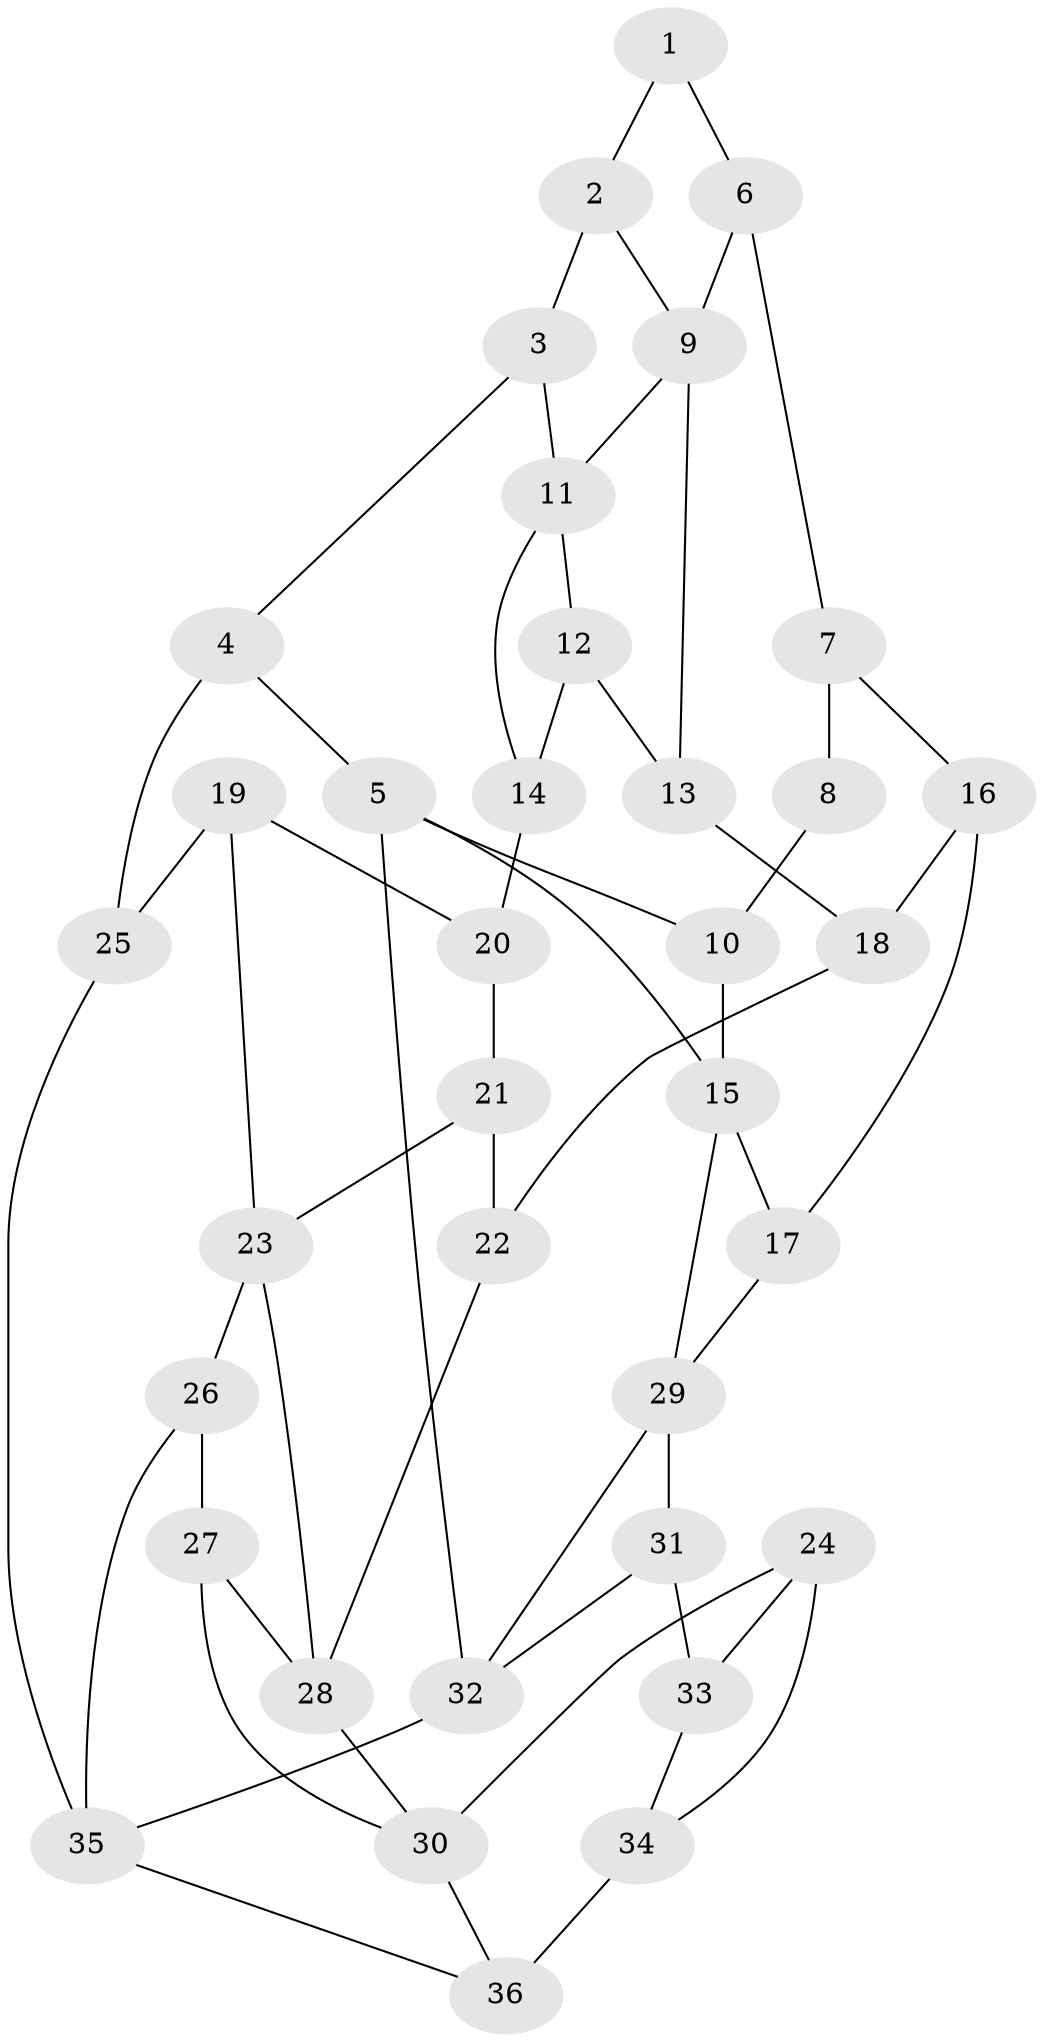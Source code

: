 // original degree distribution, {3: 0.0392156862745098, 4: 0.2549019607843137, 5: 0.5098039215686274, 6: 0.19607843137254902}
// Generated by graph-tools (version 1.1) at 2025/38/03/04/25 23:38:30]
// undirected, 36 vertices, 58 edges
graph export_dot {
  node [color=gray90,style=filled];
  1;
  2;
  3;
  4;
  5;
  6;
  7;
  8;
  9;
  10;
  11;
  12;
  13;
  14;
  15;
  16;
  17;
  18;
  19;
  20;
  21;
  22;
  23;
  24;
  25;
  26;
  27;
  28;
  29;
  30;
  31;
  32;
  33;
  34;
  35;
  36;
  1 -- 2 [weight=1.0];
  1 -- 6 [weight=1.0];
  2 -- 3 [weight=1.0];
  2 -- 9 [weight=1.0];
  3 -- 4 [weight=1.0];
  3 -- 11 [weight=1.0];
  4 -- 5 [weight=1.0];
  4 -- 25 [weight=2.0];
  5 -- 10 [weight=1.0];
  5 -- 15 [weight=1.0];
  5 -- 32 [weight=1.0];
  6 -- 7 [weight=1.0];
  6 -- 9 [weight=1.0];
  7 -- 8 [weight=1.0];
  7 -- 16 [weight=1.0];
  8 -- 10 [weight=2.0];
  9 -- 11 [weight=1.0];
  9 -- 13 [weight=1.0];
  10 -- 15 [weight=1.0];
  11 -- 12 [weight=1.0];
  11 -- 14 [weight=1.0];
  12 -- 13 [weight=1.0];
  12 -- 14 [weight=1.0];
  13 -- 18 [weight=1.0];
  14 -- 20 [weight=1.0];
  15 -- 17 [weight=1.0];
  15 -- 29 [weight=1.0];
  16 -- 17 [weight=1.0];
  16 -- 18 [weight=1.0];
  17 -- 29 [weight=1.0];
  18 -- 22 [weight=1.0];
  19 -- 20 [weight=1.0];
  19 -- 23 [weight=1.0];
  19 -- 25 [weight=1.0];
  20 -- 21 [weight=1.0];
  21 -- 22 [weight=1.0];
  21 -- 23 [weight=1.0];
  22 -- 28 [weight=1.0];
  23 -- 26 [weight=1.0];
  23 -- 28 [weight=1.0];
  24 -- 30 [weight=1.0];
  24 -- 33 [weight=1.0];
  24 -- 34 [weight=1.0];
  25 -- 35 [weight=2.0];
  26 -- 27 [weight=1.0];
  26 -- 35 [weight=1.0];
  27 -- 28 [weight=1.0];
  27 -- 30 [weight=1.0];
  28 -- 30 [weight=1.0];
  29 -- 31 [weight=1.0];
  29 -- 32 [weight=1.0];
  30 -- 36 [weight=1.0];
  31 -- 32 [weight=1.0];
  31 -- 33 [weight=2.0];
  32 -- 35 [weight=1.0];
  33 -- 34 [weight=1.0];
  34 -- 36 [weight=2.0];
  35 -- 36 [weight=1.0];
}
